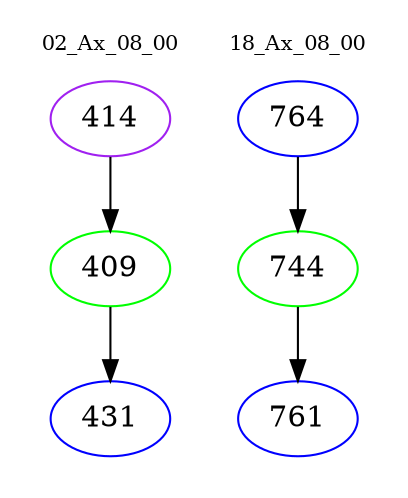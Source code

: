 digraph{
subgraph cluster_0 {
color = white
label = "02_Ax_08_00";
fontsize=10;
T0_414 [label="414", color="purple"]
T0_414 -> T0_409 [color="black"]
T0_409 [label="409", color="green"]
T0_409 -> T0_431 [color="black"]
T0_431 [label="431", color="blue"]
}
subgraph cluster_1 {
color = white
label = "18_Ax_08_00";
fontsize=10;
T1_764 [label="764", color="blue"]
T1_764 -> T1_744 [color="black"]
T1_744 [label="744", color="green"]
T1_744 -> T1_761 [color="black"]
T1_761 [label="761", color="blue"]
}
}
